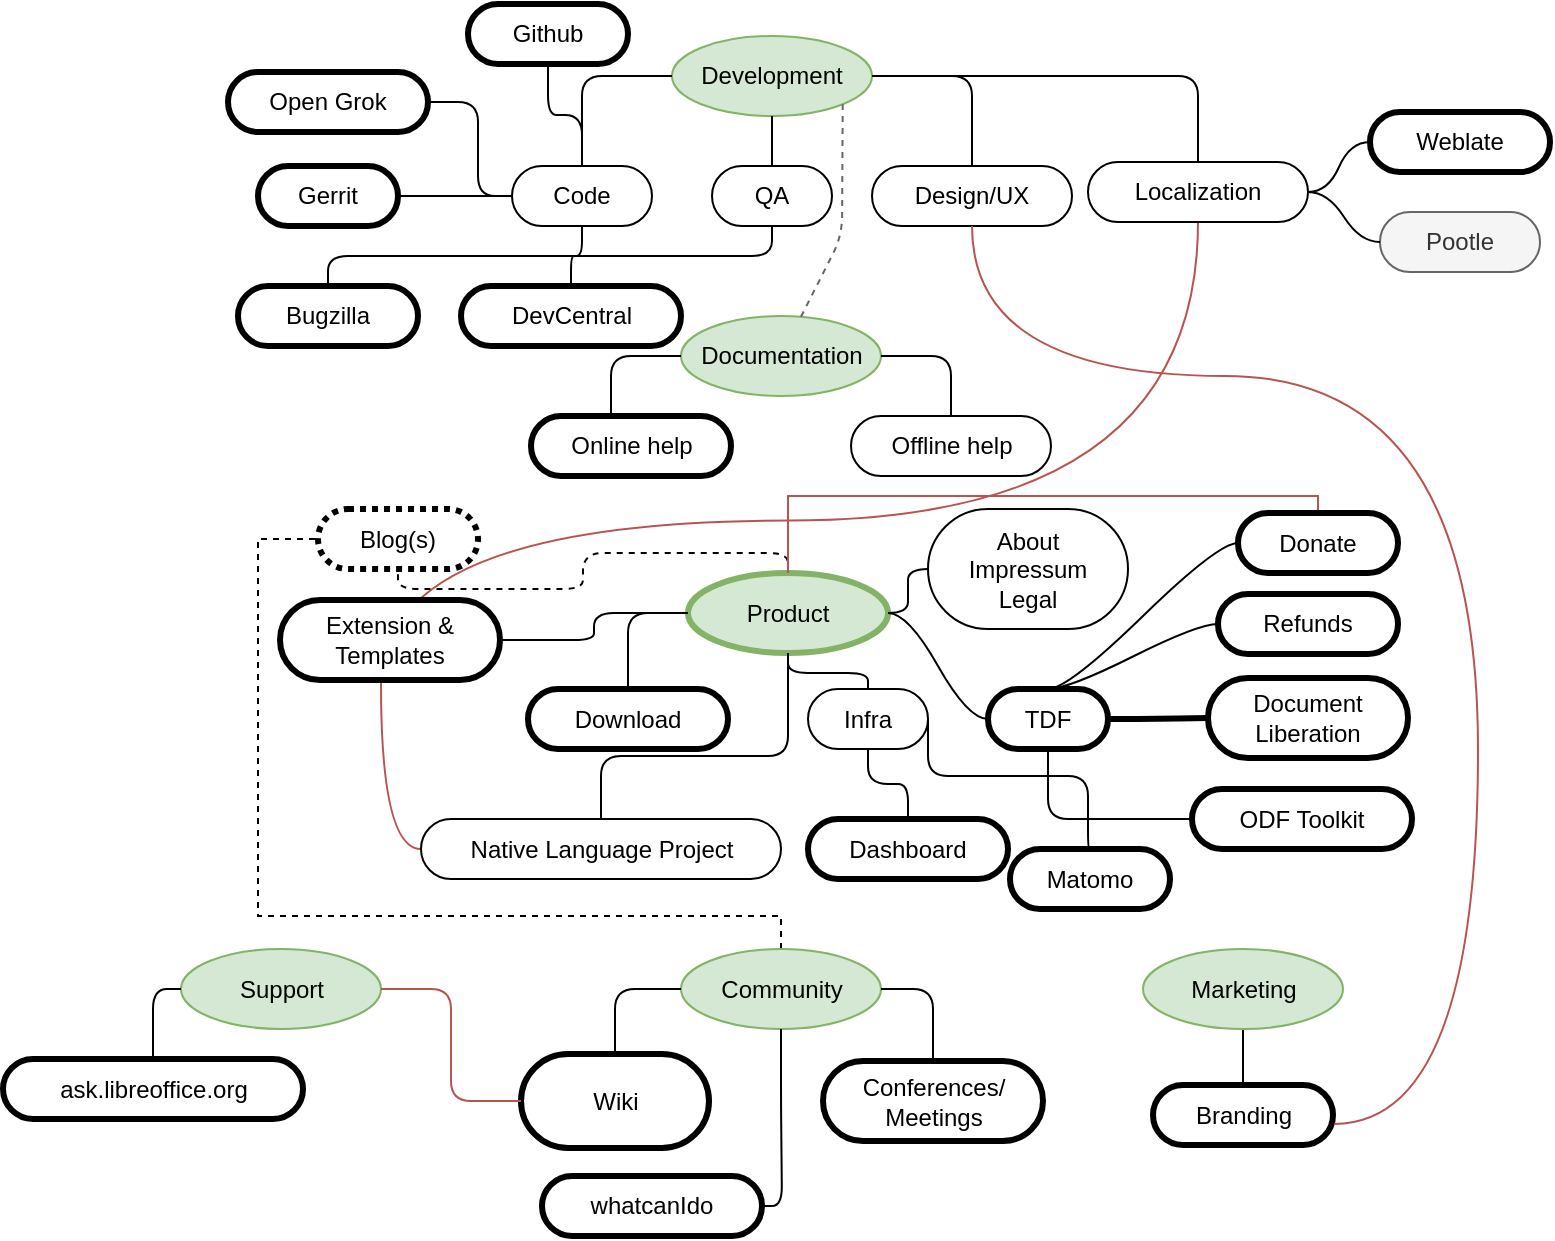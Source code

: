 <mxfile version="13.1.13" type="github">
  <diagram id="6DvPLgcTya2OOKR3TS7B" name="Page-1">
    <mxGraphModel dx="1019" dy="764" grid="1" gridSize="10" guides="1" tooltips="1" connect="1" arrows="1" fold="1" page="1" pageScale="1" pageWidth="850" pageHeight="1100" math="0" shadow="0">
      <root>
        <mxCell id="0" />
        <mxCell id="1" parent="0" />
        <mxCell id="eeYAZnwzY8Feb9P3gQT8-12" value="Development" style="ellipse;whiteSpace=wrap;html=1;align=center;container=1;recursiveResize=0;treeFolding=1;treeMoving=1;fillColor=#d5e8d4;strokeColor=#82b366;" parent="1" vertex="1">
          <mxGeometry x="377" y="50" width="100" height="40" as="geometry" />
        </mxCell>
        <mxCell id="eeYAZnwzY8Feb9P3gQT8-13" value="Code" style="whiteSpace=wrap;html=1;rounded=1;arcSize=50;align=center;verticalAlign=middle;container=1;recursiveResize=0;strokeWidth=1;autosize=1;spacing=4;treeFolding=1;treeMoving=1;" parent="1" vertex="1">
          <mxGeometry x="297" y="115" width="70" height="30" as="geometry" />
        </mxCell>
        <mxCell id="eeYAZnwzY8Feb9P3gQT8-14" value="" style="edgeStyle=orthogonalEdgeStyle;startArrow=none;endArrow=none;segment=10;entryX=0.5;entryY=0;entryDx=0;entryDy=0;" parent="1" source="eeYAZnwzY8Feb9P3gQT8-12" target="eeYAZnwzY8Feb9P3gQT8-13" edge="1">
          <mxGeometry relative="1" as="geometry">
            <mxPoint x="142" y="150" as="sourcePoint" />
          </mxGeometry>
        </mxCell>
        <mxCell id="eeYAZnwzY8Feb9P3gQT8-18" value="QA" style="whiteSpace=wrap;html=1;rounded=1;arcSize=50;align=center;verticalAlign=middle;container=1;recursiveResize=0;strokeWidth=1;autosize=1;spacing=4;treeFolding=1;treeMoving=1;" parent="1" vertex="1">
          <mxGeometry x="397" y="115" width="60" height="30" as="geometry" />
        </mxCell>
        <mxCell id="eeYAZnwzY8Feb9P3gQT8-19" value="" style="edgeStyle=orthogonalEdgeStyle;startArrow=none;endArrow=none;segment=10;exitX=0.5;exitY=1;exitDx=0;exitDy=0;entryX=0.5;entryY=0;entryDx=0;entryDy=0;" parent="1" source="eeYAZnwzY8Feb9P3gQT8-12" target="eeYAZnwzY8Feb9P3gQT8-18" edge="1">
          <mxGeometry relative="1" as="geometry">
            <mxPoint x="142" y="190" as="sourcePoint" />
          </mxGeometry>
        </mxCell>
        <mxCell id="eeYAZnwzY8Feb9P3gQT8-21" value="Design/UX" style="whiteSpace=wrap;html=1;rounded=1;arcSize=50;align=center;verticalAlign=middle;container=1;recursiveResize=0;strokeWidth=1;autosize=1;spacing=4;treeFolding=1;treeMoving=1;" parent="1" vertex="1">
          <mxGeometry x="477" y="115" width="100" height="30" as="geometry" />
        </mxCell>
        <mxCell id="eeYAZnwzY8Feb9P3gQT8-22" value="" style="edgeStyle=orthogonalEdgeStyle;startArrow=none;endArrow=none;segment=10;exitX=1;exitY=0.5;exitDx=0;exitDy=0;entryX=0.5;entryY=0;entryDx=0;entryDy=0;" parent="1" source="eeYAZnwzY8Feb9P3gQT8-12" target="eeYAZnwzY8Feb9P3gQT8-21" edge="1">
          <mxGeometry relative="1" as="geometry">
            <mxPoint x="767" y="20" as="sourcePoint" />
          </mxGeometry>
        </mxCell>
        <mxCell id="eeYAZnwzY8Feb9P3gQT8-23" value="Documentation" style="ellipse;whiteSpace=wrap;html=1;align=center;container=1;recursiveResize=0;treeFolding=1;treeMoving=1;fillColor=#d5e8d4;strokeColor=#82b366;" parent="1" vertex="1">
          <mxGeometry x="381.5" y="190" width="100" height="40" as="geometry" />
        </mxCell>
        <mxCell id="eeYAZnwzY8Feb9P3gQT8-24" value="Offline help" style="whiteSpace=wrap;html=1;rounded=1;arcSize=50;align=center;verticalAlign=middle;container=1;recursiveResize=0;strokeWidth=1;autosize=1;spacing=4;treeFolding=1;treeMoving=1;" parent="1" vertex="1">
          <mxGeometry x="466.5" y="240" width="100" height="30" as="geometry" />
        </mxCell>
        <mxCell id="eeYAZnwzY8Feb9P3gQT8-25" value="" style="edgeStyle=orthogonalEdgeStyle;startArrow=none;endArrow=none;segment=10;exitX=1;exitY=0.5;exitDx=0;exitDy=0;entryX=0.5;entryY=0;entryDx=0;entryDy=0;" parent="1" source="eeYAZnwzY8Feb9P3gQT8-23" target="eeYAZnwzY8Feb9P3gQT8-24" edge="1">
          <mxGeometry relative="1" as="geometry">
            <mxPoint x="300.5" y="290" as="sourcePoint" />
          </mxGeometry>
        </mxCell>
        <UserObject label="Online help" link="https://help.libreoffice.org/" id="eeYAZnwzY8Feb9P3gQT8-27">
          <mxCell style="whiteSpace=wrap;html=1;rounded=1;arcSize=50;align=center;verticalAlign=middle;container=1;recursiveResize=0;strokeWidth=3;autosize=1;spacing=4;treeFolding=1;treeMoving=1;direction=west;" parent="1" vertex="1">
            <mxGeometry x="306.5" y="240" width="100" height="30" as="geometry" />
          </mxCell>
        </UserObject>
        <mxCell id="eeYAZnwzY8Feb9P3gQT8-28" value="" style="edgeStyle=orthogonalEdgeStyle;startArrow=none;endArrow=none;segment=10;entryX=0;entryY=0.5;entryDx=0;entryDy=0;exitX=0.6;exitY=1;exitDx=0;exitDy=0;exitPerimeter=0;" parent="1" source="eeYAZnwzY8Feb9P3gQT8-27" target="eeYAZnwzY8Feb9P3gQT8-23" edge="1">
          <mxGeometry relative="1" as="geometry">
            <mxPoint x="246.5" y="180" as="sourcePoint" />
            <mxPoint x="316.5" y="253" as="targetPoint" />
          </mxGeometry>
        </mxCell>
        <UserObject label="Product" link="https://www.libreoffice.org" id="eeYAZnwzY8Feb9P3gQT8-39">
          <mxCell style="ellipse;whiteSpace=wrap;html=1;align=center;container=1;recursiveResize=0;treeFolding=1;treeMoving=1;fillColor=#d5e8d4;strokeColor=#82b366;strokeWidth=3;" parent="1" vertex="1">
            <mxGeometry x="385" y="318.5" width="100" height="40" as="geometry" />
          </mxCell>
        </UserObject>
        <UserObject label="Download" link="https://www.libreoffice.org/download/download/" id="eeYAZnwzY8Feb9P3gQT8-44">
          <mxCell style="whiteSpace=wrap;html=1;rounded=1;arcSize=50;align=center;verticalAlign=middle;container=1;recursiveResize=0;strokeWidth=3;autosize=1;spacing=4;treeFolding=1;treeMoving=1;" parent="1" vertex="1">
            <mxGeometry x="305" y="376.5" width="100" height="30" as="geometry" />
          </mxCell>
        </UserObject>
        <mxCell id="eeYAZnwzY8Feb9P3gQT8-45" value="" style="edgeStyle=orthogonalEdgeStyle;startArrow=none;endArrow=none;segment=10;exitX=0.5;exitY=0;exitDx=0;exitDy=0;entryX=0;entryY=0.5;entryDx=0;entryDy=0;" parent="1" source="eeYAZnwzY8Feb9P3gQT8-44" target="eeYAZnwzY8Feb9P3gQT8-39" edge="1">
          <mxGeometry relative="1" as="geometry">
            <mxPoint x="279" y="418.5" as="sourcePoint" />
          </mxGeometry>
        </mxCell>
        <mxCell id="igbup8ct0ObCzZ-WfE6h-11" style="edgeStyle=orthogonalEdgeStyle;rounded=0;orthogonalLoop=1;jettySize=auto;html=1;exitX=0.5;exitY=0;exitDx=0;exitDy=0;entryX=0;entryY=0.5;entryDx=0;entryDy=0;endArrow=none;endFill=0;dashed=1;" parent="1" source="eeYAZnwzY8Feb9P3gQT8-46" target="igbup8ct0ObCzZ-WfE6h-7" edge="1">
          <mxGeometry relative="1" as="geometry">
            <Array as="points">
              <mxPoint x="432" y="490" />
              <mxPoint x="170" y="490" />
              <mxPoint x="170" y="302" />
            </Array>
          </mxGeometry>
        </mxCell>
        <mxCell id="eeYAZnwzY8Feb9P3gQT8-46" value="Community" style="ellipse;whiteSpace=wrap;html=1;align=center;container=1;recursiveResize=0;treeFolding=1;treeMoving=1;fillColor=#d5e8d4;strokeColor=#82b366;" parent="1" vertex="1">
          <mxGeometry x="381.5" y="506.5" width="100" height="40" as="geometry" />
        </mxCell>
        <UserObject label="Conferences/&lt;br&gt;Meetings" link="https://libocon.org/" id="eeYAZnwzY8Feb9P3gQT8-47">
          <mxCell style="whiteSpace=wrap;html=1;rounded=1;arcSize=50;align=center;verticalAlign=middle;container=1;recursiveResize=0;strokeWidth=3;autosize=1;spacing=4;treeFolding=1;treeMoving=1;" parent="1" vertex="1">
            <mxGeometry x="452.5" y="562.5" width="110" height="40" as="geometry" />
          </mxCell>
        </UserObject>
        <mxCell id="eeYAZnwzY8Feb9P3gQT8-48" value="" style="edgeStyle=orthogonalEdgeStyle;startArrow=none;endArrow=none;segment=10;exitX=1;exitY=0.5;exitDx=0;exitDy=0;entryX=0.5;entryY=0;entryDx=0;entryDy=0;" parent="1" source="eeYAZnwzY8Feb9P3gQT8-46" target="eeYAZnwzY8Feb9P3gQT8-47" edge="1">
          <mxGeometry relative="1" as="geometry">
            <mxPoint x="431.5" y="609.5" as="sourcePoint" />
          </mxGeometry>
        </mxCell>
        <UserObject label="Wiki" link="https://wiki.documentfoundation.org/" id="eeYAZnwzY8Feb9P3gQT8-51">
          <mxCell style="whiteSpace=wrap;html=1;rounded=1;arcSize=50;align=center;verticalAlign=middle;container=1;recursiveResize=0;strokeWidth=3;autosize=1;spacing=4;treeFolding=1;treeMoving=1;" parent="1" vertex="1">
            <mxGeometry x="301.5" y="559" width="94" height="47" as="geometry" />
          </mxCell>
        </UserObject>
        <mxCell id="eeYAZnwzY8Feb9P3gQT8-52" value="" style="edgeStyle=orthogonalEdgeStyle;startArrow=none;endArrow=none;segment=10;entryX=0;entryY=0.5;entryDx=0;entryDy=0;exitX=0.5;exitY=0;exitDx=0;exitDy=0;" parent="1" source="eeYAZnwzY8Feb9P3gQT8-51" target="eeYAZnwzY8Feb9P3gQT8-46" edge="1">
          <mxGeometry relative="1" as="geometry">
            <mxPoint x="311.5" y="546.5" as="sourcePoint" />
          </mxGeometry>
        </mxCell>
        <mxCell id="eeYAZnwzY8Feb9P3gQT8-55" value="Support" style="ellipse;whiteSpace=wrap;html=1;align=center;container=1;recursiveResize=0;treeFolding=1;treeMoving=1;fillColor=#d5e8d4;strokeColor=#82b366;" parent="1" vertex="1">
          <mxGeometry x="131.5" y="506.5" width="100" height="40" as="geometry" />
        </mxCell>
        <mxCell id="eeYAZnwzY8Feb9P3gQT8-56" value="" style="edgeStyle=orthogonalEdgeStyle;startArrow=none;endArrow=none;segment=10;entryX=1;entryY=0.5;entryDx=0;entryDy=0;exitX=0;exitY=0.5;exitDx=0;exitDy=0;fillColor=#f8cecc;strokeColor=#b85450;" parent="1" source="eeYAZnwzY8Feb9P3gQT8-51" target="eeYAZnwzY8Feb9P3gQT8-55" edge="1">
          <mxGeometry relative="1" as="geometry">
            <mxPoint x="358.5" y="569.5" as="sourcePoint" />
            <mxPoint x="391.5" y="536.5" as="targetPoint" />
          </mxGeometry>
        </mxCell>
        <UserObject label="ask.libreoffice.org" link="http://ask.libreoffice.org" id="eeYAZnwzY8Feb9P3gQT8-57">
          <mxCell style="whiteSpace=wrap;html=1;rounded=1;arcSize=50;align=center;verticalAlign=middle;container=1;recursiveResize=0;strokeWidth=3;autosize=1;spacing=4;treeFolding=1;treeMoving=1;" parent="1" vertex="1">
            <mxGeometry x="42.5" y="561.5" width="150" height="30" as="geometry" />
          </mxCell>
        </UserObject>
        <mxCell id="eeYAZnwzY8Feb9P3gQT8-58" value="" style="edgeStyle=orthogonalEdgeStyle;startArrow=none;endArrow=none;segment=10;exitX=0;exitY=0.5;exitDx=0;exitDy=0;" parent="1" source="eeYAZnwzY8Feb9P3gQT8-55" target="eeYAZnwzY8Feb9P3gQT8-57" edge="1">
          <mxGeometry relative="1" as="geometry">
            <mxPoint x="60.5" y="609.5" as="sourcePoint" />
          </mxGeometry>
        </mxCell>
        <UserObject label="TDF" link="https://www.documentfoundation.org/" id="eeYAZnwzY8Feb9P3gQT8-59">
          <mxCell style="whiteSpace=wrap;html=1;rounded=1;arcSize=50;align=center;verticalAlign=middle;container=1;recursiveResize=0;strokeWidth=3;autosize=1;spacing=4;treeFolding=1;treeMoving=1;" parent="1" vertex="1">
            <mxGeometry x="535" y="376.5" width="60" height="30" as="geometry" />
          </mxCell>
        </UserObject>
        <mxCell id="eeYAZnwzY8Feb9P3gQT8-60" value="" style="edgeStyle=entityRelationEdgeStyle;startArrow=none;endArrow=none;segment=10;curved=1;exitX=1;exitY=0.5;exitDx=0;exitDy=0;" parent="1" source="eeYAZnwzY8Feb9P3gQT8-39" target="eeYAZnwzY8Feb9P3gQT8-59" edge="1">
          <mxGeometry relative="1" as="geometry">
            <mxPoint x="379" y="426.5" as="sourcePoint" />
          </mxGeometry>
        </mxCell>
        <mxCell id="eeYAZnwzY8Feb9P3gQT8-65" style="edgeStyle=orthogonalEdgeStyle;rounded=0;orthogonalLoop=1;jettySize=auto;html=1;exitX=0.5;exitY=1;exitDx=0;exitDy=0;entryX=0;entryY=0.5;entryDx=0;entryDy=0;curved=1;fillColor=#f8cecc;strokeColor=#b85450;endArrow=none;endFill=0;" parent="1" source="eeYAZnwzY8Feb9P3gQT8-61" target="eeYAZnwzY8Feb9P3gQT8-63" edge="1">
          <mxGeometry relative="1" as="geometry" />
        </mxCell>
        <mxCell id="eeYAZnwzY8Feb9P3gQT8-61" value="Localization" style="whiteSpace=wrap;html=1;rounded=1;arcSize=50;align=center;verticalAlign=middle;container=1;recursiveResize=0;strokeWidth=1;autosize=1;spacing=4;treeFolding=1;treeMoving=1;" parent="1" vertex="1">
          <mxGeometry x="585" y="113" width="110" height="30" as="geometry" />
        </mxCell>
        <mxCell id="eeYAZnwzY8Feb9P3gQT8-62" value="" style="edgeStyle=orthogonalEdgeStyle;startArrow=none;endArrow=none;segment=10;" parent="1" source="eeYAZnwzY8Feb9P3gQT8-12" target="eeYAZnwzY8Feb9P3gQT8-61" edge="1">
          <mxGeometry relative="1" as="geometry">
            <mxPoint x="564" y="155" as="sourcePoint" />
          </mxGeometry>
        </mxCell>
        <mxCell id="eeYAZnwzY8Feb9P3gQT8-63" value="Native Language Project" style="whiteSpace=wrap;html=1;rounded=1;arcSize=50;align=center;verticalAlign=middle;container=1;recursiveResize=0;strokeWidth=1;autosize=1;spacing=4;treeFolding=1;treeMoving=1;" parent="1" vertex="1">
          <mxGeometry x="251.5" y="441.5" width="180" height="30" as="geometry" />
        </mxCell>
        <mxCell id="eeYAZnwzY8Feb9P3gQT8-64" value="" style="edgeStyle=orthogonalEdgeStyle;startArrow=none;endArrow=none;segment=10;exitX=0.5;exitY=1;exitDx=0;exitDy=0;entryX=0.5;entryY=0;entryDx=0;entryDy=0;" parent="1" source="eeYAZnwzY8Feb9P3gQT8-39" target="eeYAZnwzY8Feb9P3gQT8-63" edge="1">
          <mxGeometry relative="1" as="geometry">
            <mxPoint x="373" y="566.5" as="sourcePoint" />
            <Array as="points">
              <mxPoint x="435" y="410" />
              <mxPoint x="342" y="410" />
            </Array>
          </mxGeometry>
        </mxCell>
        <mxCell id="eeYAZnwzY8Feb9P3gQT8-66" value="" style="endArrow=none;html=1;entryX=1;entryY=1;entryDx=0;entryDy=0;dashed=1;fillColor=#f5f5f5;strokeColor=#666666;" parent="1" source="eeYAZnwzY8Feb9P3gQT8-23" target="eeYAZnwzY8Feb9P3gQT8-12" edge="1">
          <mxGeometry width="50" height="50" relative="1" as="geometry">
            <mxPoint x="191" y="520" as="sourcePoint" />
            <mxPoint x="241" y="470" as="targetPoint" />
            <Array as="points">
              <mxPoint x="462" y="150" />
            </Array>
          </mxGeometry>
        </mxCell>
        <mxCell id="eeYAZnwzY8Feb9P3gQT8-67" value="Infra" style="whiteSpace=wrap;html=1;rounded=1;arcSize=50;align=center;verticalAlign=middle;container=1;recursiveResize=0;strokeWidth=1;autosize=1;spacing=4;treeFolding=1;treeMoving=1;" parent="1" vertex="1">
          <mxGeometry x="445" y="376.5" width="60" height="30" as="geometry" />
        </mxCell>
        <mxCell id="eeYAZnwzY8Feb9P3gQT8-68" value="" style="edgeStyle=orthogonalEdgeStyle;startArrow=none;endArrow=none;segment=10;exitX=0.5;exitY=1;exitDx=0;exitDy=0;" parent="1" source="eeYAZnwzY8Feb9P3gQT8-39" target="eeYAZnwzY8Feb9P3gQT8-67" edge="1">
          <mxGeometry relative="1" as="geometry">
            <mxPoint x="365" y="314.5" as="sourcePoint" />
          </mxGeometry>
        </mxCell>
        <UserObject label="Branding" link="https://wiki.documentfoundation.org/Marketing/Branding" id="eeYAZnwzY8Feb9P3gQT8-69">
          <mxCell style="whiteSpace=wrap;html=1;rounded=1;arcSize=50;align=center;verticalAlign=middle;container=1;recursiveResize=0;strokeWidth=3;autosize=1;spacing=4;treeFolding=1;treeMoving=1;" parent="1" vertex="1">
            <mxGeometry x="617.5" y="574.5" width="90" height="30" as="geometry" />
          </mxCell>
        </UserObject>
        <mxCell id="eeYAZnwzY8Feb9P3gQT8-70" value="" style="edgeStyle=orthogonalEdgeStyle;startArrow=none;endArrow=none;segment=10;curved=1;exitX=0.5;exitY=1;exitDx=0;exitDy=0;fillColor=#f8cecc;strokeColor=#b85450;entryX=1.007;entryY=0.648;entryDx=0;entryDy=0;entryPerimeter=0;" parent="1" source="eeYAZnwzY8Feb9P3gQT8-21" target="eeYAZnwzY8Feb9P3gQT8-69" edge="1">
          <mxGeometry relative="1" as="geometry">
            <mxPoint x="-4" y="490" as="sourcePoint" />
            <Array as="points">
              <mxPoint x="527" y="220" />
              <mxPoint x="780" y="220" />
              <mxPoint x="780" y="594" />
            </Array>
          </mxGeometry>
        </mxCell>
        <mxCell id="eeYAZnwzY8Feb9P3gQT8-72" style="edgeStyle=orthogonalEdgeStyle;rounded=0;orthogonalLoop=1;jettySize=auto;html=1;exitX=0.5;exitY=1;exitDx=0;exitDy=0;entryX=0.5;entryY=0;entryDx=0;entryDy=0;endArrow=none;endFill=0;" parent="1" source="eeYAZnwzY8Feb9P3gQT8-71" target="eeYAZnwzY8Feb9P3gQT8-69" edge="1">
          <mxGeometry relative="1" as="geometry" />
        </mxCell>
        <UserObject label="Marketing" link="https://wiki.documentfoundation.org/Marketing" id="eeYAZnwzY8Feb9P3gQT8-71">
          <mxCell style="ellipse;whiteSpace=wrap;html=1;align=center;container=1;recursiveResize=0;treeFolding=1;treeMoving=1;fillColor=#d5e8d4;strokeColor=#82b366;" parent="1" vertex="1">
            <mxGeometry x="612.5" y="506.5" width="100" height="40" as="geometry" />
          </mxCell>
        </UserObject>
        <mxCell id="eeYAZnwzY8Feb9P3gQT8-73" value="About&lt;br&gt;&lt;div&gt;Impressum&lt;/div&gt;&lt;div&gt;Legal&lt;br&gt;&lt;/div&gt;" style="whiteSpace=wrap;html=1;rounded=1;arcSize=50;align=center;verticalAlign=middle;container=1;recursiveResize=0;strokeWidth=1;autosize=1;spacing=4;treeFolding=1;treeMoving=1;" parent="1" vertex="1">
          <mxGeometry x="505" y="286.5" width="100" height="60" as="geometry" />
        </mxCell>
        <mxCell id="eeYAZnwzY8Feb9P3gQT8-74" value="" style="edgeStyle=entityRelationEdgeStyle;startArrow=none;endArrow=none;segment=10;curved=1;exitX=1;exitY=0.5;exitDx=0;exitDy=0;" parent="1" source="eeYAZnwzY8Feb9P3gQT8-39" target="eeYAZnwzY8Feb9P3gQT8-73" edge="1">
          <mxGeometry relative="1" as="geometry">
            <mxPoint x="495" y="358.5" as="sourcePoint" />
          </mxGeometry>
        </mxCell>
        <UserObject label="&lt;div&gt;whatcanIdo&lt;/div&gt;" link="https://whatcanidoforlibreoffice.org/" id="QoF9Bd-ds1oIJ_mmsuoO-1">
          <mxCell style="whiteSpace=wrap;html=1;rounded=1;arcSize=50;align=center;verticalAlign=middle;container=1;recursiveResize=0;strokeWidth=3;autosize=1;spacing=4;treeFolding=1;treeMoving=1;" parent="1" vertex="1">
            <mxGeometry x="312" y="620" width="110" height="30" as="geometry" />
          </mxCell>
        </UserObject>
        <mxCell id="QoF9Bd-ds1oIJ_mmsuoO-2" value="" style="edgeStyle=orthogonalEdgeStyle;startArrow=none;endArrow=none;segment=10;exitX=0.5;exitY=1;exitDx=0;exitDy=0;entryX=1;entryY=0.5;entryDx=0;entryDy=0;" parent="1" source="eeYAZnwzY8Feb9P3gQT8-46" target="QoF9Bd-ds1oIJ_mmsuoO-1" edge="1">
          <mxGeometry relative="1" as="geometry">
            <mxPoint x="245.5" y="520" as="sourcePoint" />
          </mxGeometry>
        </mxCell>
        <UserObject label="Gerrit" link="https://gerrit.libreoffice.org/#/dashboard/self" id="QoF9Bd-ds1oIJ_mmsuoO-3">
          <mxCell style="whiteSpace=wrap;html=1;rounded=1;arcSize=50;align=center;verticalAlign=middle;container=1;recursiveResize=0;strokeWidth=3;autosize=1;spacing=4;treeFolding=1;treeMoving=1;" parent="1" vertex="1">
            <mxGeometry x="170" y="115" width="70" height="30" as="geometry" />
          </mxCell>
        </UserObject>
        <mxCell id="QoF9Bd-ds1oIJ_mmsuoO-4" value="" style="edgeStyle=orthogonalEdgeStyle;startArrow=none;endArrow=none;segment=10;exitX=0;exitY=0.5;exitDx=0;exitDy=0;" parent="1" source="eeYAZnwzY8Feb9P3gQT8-13" target="QoF9Bd-ds1oIJ_mmsuoO-3" edge="1">
          <mxGeometry relative="1" as="geometry">
            <mxPoint x="130" y="170" as="sourcePoint" />
          </mxGeometry>
        </mxCell>
        <UserObject label="Bugzilla" link="https://bugs.documentfoundation.org/" id="QoF9Bd-ds1oIJ_mmsuoO-8">
          <mxCell style="whiteSpace=wrap;html=1;rounded=1;arcSize=50;align=center;verticalAlign=middle;container=1;recursiveResize=0;strokeWidth=3;autosize=1;spacing=4;treeFolding=1;treeMoving=1;" parent="1" vertex="1">
            <mxGeometry x="160" y="175" width="90" height="30" as="geometry" />
          </mxCell>
        </UserObject>
        <mxCell id="QoF9Bd-ds1oIJ_mmsuoO-9" value="" style="edgeStyle=orthogonalEdgeStyle;startArrow=none;endArrow=none;segment=10;exitX=0.5;exitY=1;exitDx=0;exitDy=0;" parent="1" source="eeYAZnwzY8Feb9P3gQT8-18" target="QoF9Bd-ds1oIJ_mmsuoO-8" edge="1">
          <mxGeometry relative="1" as="geometry">
            <mxPoint x="129" y="204" as="sourcePoint" />
          </mxGeometry>
        </mxCell>
        <UserObject label="&lt;div&gt;Open Grok&lt;/div&gt;" link="https://opengrok.libreoffice.org/" id="QoF9Bd-ds1oIJ_mmsuoO-10">
          <mxCell style="whiteSpace=wrap;html=1;rounded=1;arcSize=50;align=center;verticalAlign=middle;container=1;recursiveResize=0;strokeWidth=3;autosize=1;spacing=4;treeFolding=1;treeMoving=1;" parent="1" vertex="1">
            <mxGeometry x="155" y="68" width="100" height="30" as="geometry" />
          </mxCell>
        </UserObject>
        <mxCell id="QoF9Bd-ds1oIJ_mmsuoO-11" value="" style="edgeStyle=orthogonalEdgeStyle;startArrow=none;endArrow=none;segment=10;exitX=0;exitY=0.5;exitDx=0;exitDy=0;" parent="1" source="eeYAZnwzY8Feb9P3gQT8-13" target="QoF9Bd-ds1oIJ_mmsuoO-10" edge="1">
          <mxGeometry relative="1" as="geometry">
            <mxPoint x="129" y="110" as="sourcePoint" />
            <Array as="points">
              <mxPoint x="280" y="130" />
              <mxPoint x="280" y="83" />
            </Array>
          </mxGeometry>
        </mxCell>
        <UserObject label="&lt;div&gt;Document&lt;/div&gt;&lt;div&gt;Liberation&lt;/div&gt;" link="https://www.documentliberation.org/" id="QoF9Bd-ds1oIJ_mmsuoO-12">
          <mxCell style="whiteSpace=wrap;html=1;rounded=1;arcSize=50;align=center;verticalAlign=middle;container=1;recursiveResize=0;strokeWidth=3;autosize=1;spacing=4;treeFolding=1;treeMoving=1;" parent="1" vertex="1">
            <mxGeometry x="645" y="371" width="100" height="40" as="geometry" />
          </mxCell>
        </UserObject>
        <mxCell id="QoF9Bd-ds1oIJ_mmsuoO-13" value="" style="edgeStyle=orthogonalEdgeStyle;startArrow=none;endArrow=none;segment=10;exitX=1;exitY=0.5;exitDx=0;exitDy=0;strokeWidth=3;" parent="1" source="eeYAZnwzY8Feb9P3gQT8-59" target="QoF9Bd-ds1oIJ_mmsuoO-12" edge="1">
          <mxGeometry relative="1" as="geometry">
            <mxPoint y="710" as="sourcePoint" />
          </mxGeometry>
        </mxCell>
        <UserObject label="Github" link="https://github.com/libreoffice" id="igbup8ct0ObCzZ-WfE6h-1">
          <mxCell style="whiteSpace=wrap;html=1;rounded=1;arcSize=50;align=center;verticalAlign=middle;container=1;recursiveResize=0;strokeWidth=3;autosize=1;spacing=4;treeFolding=1;treeMoving=1;" parent="1" vertex="1">
            <mxGeometry x="275" y="34" width="80" height="30" as="geometry" />
          </mxCell>
        </UserObject>
        <mxCell id="igbup8ct0ObCzZ-WfE6h-2" value="" style="edgeStyle=orthogonalEdgeStyle;startArrow=none;endArrow=none;segment=10;exitX=0.5;exitY=0;exitDx=0;exitDy=0;" parent="1" source="eeYAZnwzY8Feb9P3gQT8-13" target="igbup8ct0ObCzZ-WfE6h-1" edge="1">
          <mxGeometry relative="1" as="geometry">
            <mxPoint x="239" y="76" as="sourcePoint" />
          </mxGeometry>
        </mxCell>
        <UserObject label="Weblate" link="https://translations.documentfoundation.org/" id="igbup8ct0ObCzZ-WfE6h-3">
          <mxCell style="whiteSpace=wrap;html=1;rounded=1;arcSize=50;align=center;verticalAlign=middle;container=1;recursiveResize=0;strokeWidth=3;autosize=1;spacing=4;treeFolding=1;treeMoving=1;" parent="1" vertex="1">
            <mxGeometry x="726" y="88" width="90" height="30" as="geometry" />
          </mxCell>
        </UserObject>
        <mxCell id="igbup8ct0ObCzZ-WfE6h-4" value="" style="edgeStyle=entityRelationEdgeStyle;startArrow=none;endArrow=none;segment=10;curved=1;exitX=1;exitY=0.5;exitDx=0;exitDy=0;" parent="1" source="eeYAZnwzY8Feb9P3gQT8-61" target="igbup8ct0ObCzZ-WfE6h-3" edge="1">
          <mxGeometry relative="1" as="geometry">
            <mxPoint x="695" y="130" as="sourcePoint" />
          </mxGeometry>
        </mxCell>
        <UserObject label="Pootle" id="igbup8ct0ObCzZ-WfE6h-5">
          <mxCell style="whiteSpace=wrap;html=1;rounded=1;arcSize=50;align=center;verticalAlign=middle;container=1;recursiveResize=0;strokeWidth=1;autosize=1;spacing=4;treeFolding=1;treeMoving=1;fillColor=#f5f5f5;strokeColor=#666666;fontColor=#333333;" parent="1" vertex="1">
            <mxGeometry x="731" y="138" width="80" height="30" as="geometry" />
          </mxCell>
        </UserObject>
        <mxCell id="igbup8ct0ObCzZ-WfE6h-6" value="" style="edgeStyle=entityRelationEdgeStyle;startArrow=none;endArrow=none;segment=10;curved=1;exitX=1;exitY=0.5;exitDx=0;exitDy=0;" parent="1" source="eeYAZnwzY8Feb9P3gQT8-61" target="igbup8ct0ObCzZ-WfE6h-5" edge="1">
          <mxGeometry relative="1" as="geometry">
            <mxPoint x="695" y="180" as="sourcePoint" />
          </mxGeometry>
        </mxCell>
        <UserObject label="Blog(s)" link="https://blog.documentfoundation.org/" id="igbup8ct0ObCzZ-WfE6h-7">
          <mxCell style="whiteSpace=wrap;html=1;rounded=1;arcSize=50;align=center;verticalAlign=middle;container=1;recursiveResize=0;strokeWidth=3;autosize=1;spacing=4;treeFolding=1;treeMoving=1;dashed=1;dashPattern=1 1;" parent="1" vertex="1">
            <mxGeometry x="200" y="286.5" width="80" height="30" as="geometry" />
          </mxCell>
        </UserObject>
        <mxCell id="igbup8ct0ObCzZ-WfE6h-8" value="" style="edgeStyle=orthogonalEdgeStyle;startArrow=none;endArrow=none;segment=10;exitX=0.5;exitY=0;exitDx=0;exitDy=0;dashed=1;" parent="1" source="eeYAZnwzY8Feb9P3gQT8-39" target="igbup8ct0ObCzZ-WfE6h-7" edge="1">
          <mxGeometry relative="1" as="geometry">
            <mxPoint x="165" y="342" as="sourcePoint" />
          </mxGeometry>
        </mxCell>
        <UserObject label="Extension &amp;amp;&lt;br&gt;Templates" link="https://extensions.libreoffice.org/" id="igbup8ct0ObCzZ-WfE6h-9">
          <mxCell style="whiteSpace=wrap;html=1;rounded=1;arcSize=50;align=center;verticalAlign=middle;container=1;recursiveResize=0;strokeWidth=3;autosize=1;spacing=4;treeFolding=1;treeMoving=1;" parent="1" vertex="1">
            <mxGeometry x="181" y="332" width="110" height="40" as="geometry" />
          </mxCell>
        </UserObject>
        <mxCell id="igbup8ct0ObCzZ-WfE6h-10" value="" style="edgeStyle=orthogonalEdgeStyle;startArrow=none;endArrow=none;segment=10;exitX=0;exitY=0.5;exitDx=0;exitDy=0;" parent="1" source="eeYAZnwzY8Feb9P3gQT8-39" target="igbup8ct0ObCzZ-WfE6h-9" edge="1">
          <mxGeometry relative="1" as="geometry">
            <mxPoint x="160" y="379" as="sourcePoint" />
          </mxGeometry>
        </mxCell>
        <UserObject label="&lt;div&gt;DevCentral&lt;/div&gt;" link="https://devcentral.libreoffice.org/" id="igbup8ct0ObCzZ-WfE6h-12">
          <mxCell style="whiteSpace=wrap;html=1;rounded=1;arcSize=50;align=center;verticalAlign=middle;container=1;recursiveResize=0;strokeWidth=3;autosize=1;spacing=4;treeFolding=1;treeMoving=1;" parent="1" vertex="1">
            <mxGeometry x="271.5" y="175" width="110" height="30" as="geometry" />
          </mxCell>
        </UserObject>
        <mxCell id="igbup8ct0ObCzZ-WfE6h-13" value="" style="edgeStyle=orthogonalEdgeStyle;startArrow=none;endArrow=none;segment=10;exitX=0.5;exitY=1;exitDx=0;exitDy=0;" parent="1" source="eeYAZnwzY8Feb9P3gQT8-13" target="igbup8ct0ObCzZ-WfE6h-12" edge="1">
          <mxGeometry relative="1" as="geometry">
            <mxPoint x="251" y="215" as="sourcePoint" />
          </mxGeometry>
        </mxCell>
        <UserObject label="ODF Toolkit" link="https://odftoolkit.org/" id="igbup8ct0ObCzZ-WfE6h-14">
          <mxCell style="whiteSpace=wrap;html=1;rounded=1;arcSize=50;align=center;verticalAlign=middle;container=1;recursiveResize=0;strokeWidth=3;autosize=1;spacing=4;treeFolding=1;treeMoving=1;" parent="1" vertex="1">
            <mxGeometry x="637" y="426.5" width="110" height="30" as="geometry" />
          </mxCell>
        </UserObject>
        <mxCell id="igbup8ct0ObCzZ-WfE6h-15" value="" style="edgeStyle=orthogonalEdgeStyle;startArrow=none;endArrow=none;segment=10;exitX=0.5;exitY=1;exitDx=0;exitDy=0;entryX=0;entryY=0.5;entryDx=0;entryDy=0;" parent="1" source="eeYAZnwzY8Feb9P3gQT8-59" target="igbup8ct0ObCzZ-WfE6h-14" edge="1">
          <mxGeometry relative="1" as="geometry">
            <mxPoint x="601" y="469" as="sourcePoint" />
          </mxGeometry>
        </mxCell>
        <UserObject label="Dashboard" link="https://dashboard.documentfoundation.org" id="fOKwKLx2Q1D3_3GialuG-1">
          <mxCell style="whiteSpace=wrap;html=1;rounded=1;arcSize=50;align=center;verticalAlign=middle;container=1;recursiveResize=0;strokeWidth=3;autosize=1;spacing=4;treeFolding=1;treeMoving=1;" parent="1" vertex="1">
            <mxGeometry x="445" y="441.5" width="100" height="30" as="geometry" />
          </mxCell>
        </UserObject>
        <mxCell id="fOKwKLx2Q1D3_3GialuG-2" value="" style="edgeStyle=orthogonalEdgeStyle;startArrow=none;endArrow=none;segment=10;exitX=0.5;exitY=1;exitDx=0;exitDy=0;" parent="1" source="eeYAZnwzY8Feb9P3gQT8-67" target="fOKwKLx2Q1D3_3GialuG-1" edge="1">
          <mxGeometry relative="1" as="geometry">
            <mxPoint x="465" y="484" as="sourcePoint" />
          </mxGeometry>
        </mxCell>
        <mxCell id="u1h4bplrzc9TE52wP5_1-6" style="edgeStyle=orthogonalEdgeStyle;rounded=0;orthogonalLoop=1;jettySize=auto;html=1;exitX=0.5;exitY=0;exitDx=0;exitDy=0;entryX=0.5;entryY=0;entryDx=0;entryDy=0;endArrow=none;endFill=0;fillColor=#f8cecc;strokeColor=#b85450;" parent="1" source="u1h4bplrzc9TE52wP5_1-1" target="eeYAZnwzY8Feb9P3gQT8-39" edge="1">
          <mxGeometry relative="1" as="geometry">
            <Array as="points">
              <mxPoint x="700" y="280" />
              <mxPoint x="435" y="280" />
            </Array>
          </mxGeometry>
        </mxCell>
        <UserObject label="Donate" link="https://www.libreoffice.org/donate/" id="u1h4bplrzc9TE52wP5_1-1">
          <mxCell style="whiteSpace=wrap;html=1;rounded=1;arcSize=50;align=center;verticalAlign=middle;container=1;recursiveResize=0;strokeWidth=3;autosize=1;spacing=4;treeFolding=1;treeMoving=1;" parent="1" vertex="1">
            <mxGeometry x="660" y="288.5" width="80" height="30" as="geometry" />
          </mxCell>
        </UserObject>
        <mxCell id="u1h4bplrzc9TE52wP5_1-2" value="" style="edgeStyle=entityRelationEdgeStyle;startArrow=none;endArrow=none;segment=10;curved=1;exitX=0.5;exitY=0;exitDx=0;exitDy=0;" parent="1" source="eeYAZnwzY8Feb9P3gQT8-59" target="u1h4bplrzc9TE52wP5_1-1" edge="1">
          <mxGeometry relative="1" as="geometry">
            <mxPoint x="509" y="353" as="sourcePoint" />
          </mxGeometry>
        </mxCell>
        <UserObject label="Refunds" link="https://refunds.documentfoundation.org/" id="u1h4bplrzc9TE52wP5_1-3">
          <mxCell style="whiteSpace=wrap;html=1;rounded=1;arcSize=50;align=center;verticalAlign=middle;container=1;recursiveResize=0;strokeWidth=3;autosize=1;spacing=4;treeFolding=1;treeMoving=1;" parent="1" vertex="1">
            <mxGeometry x="650" y="329" width="90" height="30" as="geometry" />
          </mxCell>
        </UserObject>
        <mxCell id="u1h4bplrzc9TE52wP5_1-4" value="" style="edgeStyle=entityRelationEdgeStyle;startArrow=none;endArrow=none;segment=10;curved=1;exitX=0.5;exitY=0;exitDx=0;exitDy=0;" parent="1" source="eeYAZnwzY8Feb9P3gQT8-59" target="u1h4bplrzc9TE52wP5_1-3" edge="1">
          <mxGeometry relative="1" as="geometry">
            <mxPoint x="490" y="340" as="sourcePoint" />
          </mxGeometry>
        </mxCell>
        <UserObject label="Matomo" link="https://piwik.documentfoundation.org" id="0bnkUvRYA3K9UcPDk6As-1">
          <mxCell style="whiteSpace=wrap;html=1;rounded=1;arcSize=50;align=center;verticalAlign=middle;container=1;recursiveResize=0;strokeWidth=3;autosize=1;spacing=4;treeFolding=1;treeMoving=1;" vertex="1" parent="1">
            <mxGeometry x="546" y="456.5" width="80" height="30" as="geometry" />
          </mxCell>
        </UserObject>
        <mxCell id="0bnkUvRYA3K9UcPDk6As-2" value="" style="edgeStyle=orthogonalEdgeStyle;startArrow=none;endArrow=none;segment=10;exitX=1;exitY=0.5;exitDx=0;exitDy=0;entryX=0.5;entryY=0;entryDx=0;entryDy=0;" edge="1" parent="1" source="eeYAZnwzY8Feb9P3gQT8-67" target="0bnkUvRYA3K9UcPDk6As-1">
          <mxGeometry relative="1" as="geometry">
            <mxPoint x="485" y="416.5" as="sourcePoint" />
            <mxPoint x="505" y="451.5" as="targetPoint" />
            <Array as="points">
              <mxPoint x="505" y="420" />
              <mxPoint x="585" y="420" />
            </Array>
          </mxGeometry>
        </mxCell>
      </root>
    </mxGraphModel>
  </diagram>
</mxfile>
